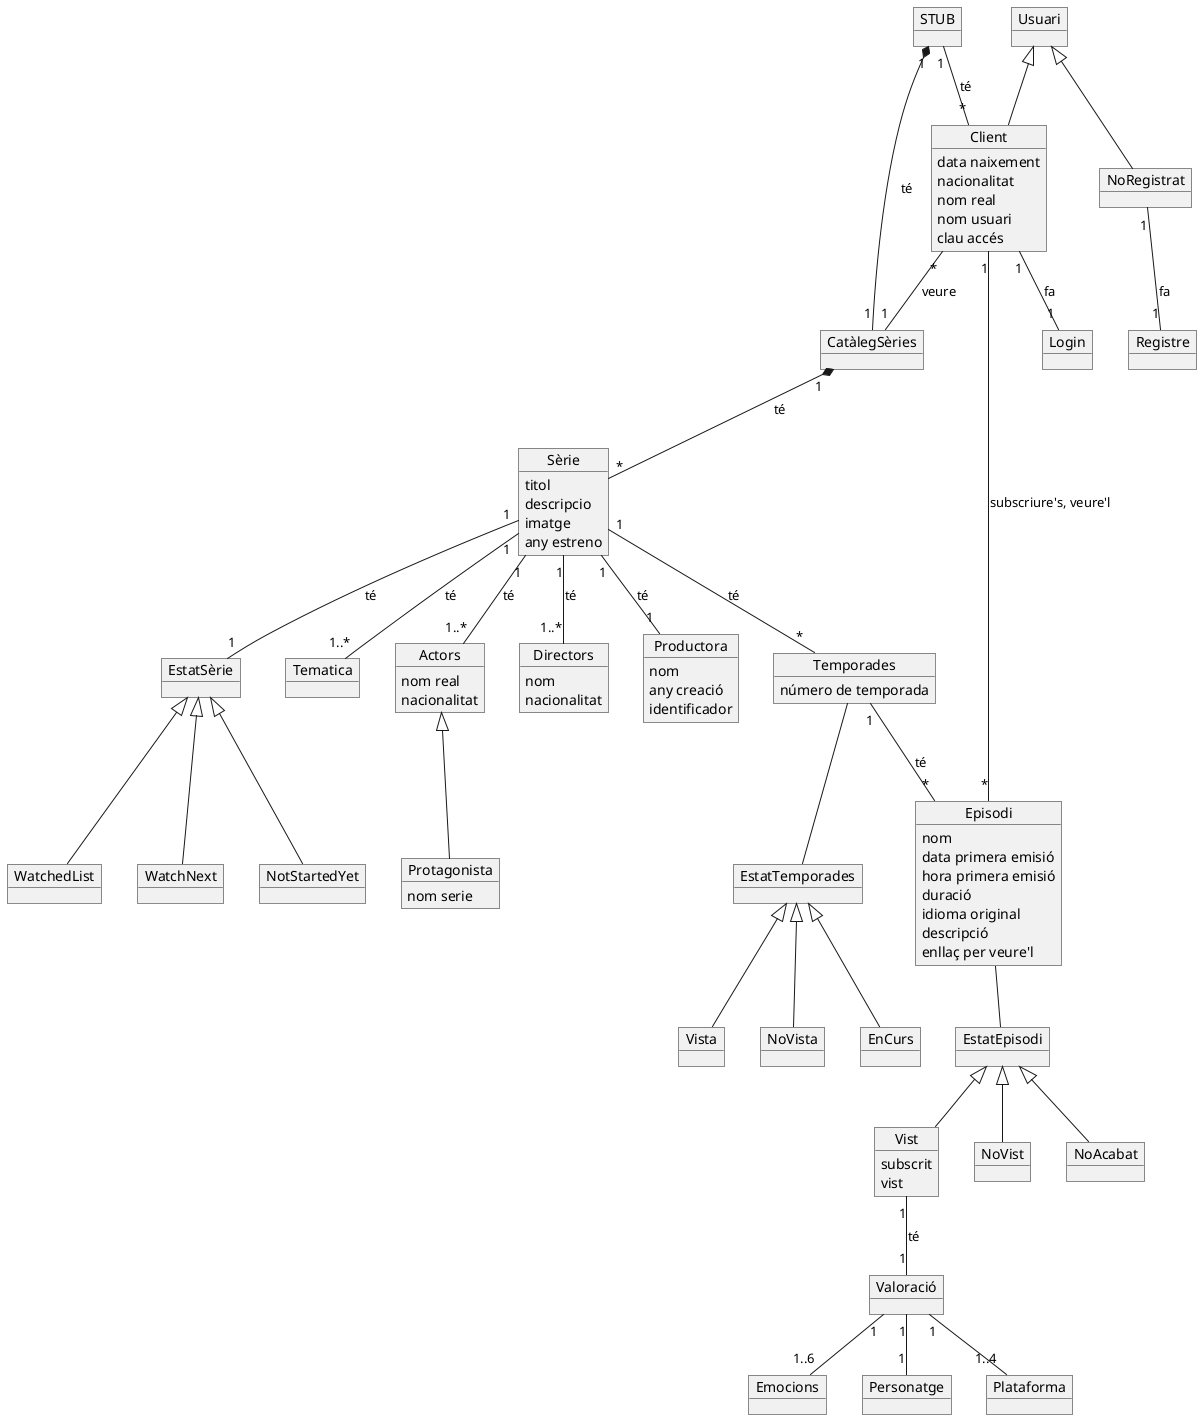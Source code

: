 @startuml

object STUB

object CatàlegSèries

object Sèrie{
    titol
    descripcio
    imatge
    any estreno
}

object EstatSèrie
object WatchedList
object WatchNext
object NotStartedYet

object Tematica

object Actors{
    nom real
    nacionalitat
}
object Protagonista{
    nom serie
}

object Directors{
    nom
    nacionalitat
}

object Productora{
    nom
    any creació
    identificador
}

object Temporades{
    número de temporada
}
object EstatTemporades
object Vista
object NoVista
object EnCurs

object Episodi{
    nom
    data primera emisió
    hora primera emisió
    duració
    idioma original
    descripció
    enllaç per veure'l
}
object EstatEpisodi
object Vist{
    subscrit
    vist
}
object NoVist
object NoAcabat

object Valoració
object Emocions
object Personatge
object Plataforma

object Usuari
object NoRegistrat
object Registre

object Client{
    data naixement
    nacionalitat
    nom real
    nom usuari
    clau accés
}

object Login


STUB "1"*--"1" CatàlegSèries: té
CatàlegSèries "1"*--"*" Sèrie: té

Sèrie "1"--"1" EstatSèrie: té
EstatSèrie <|-- WatchedList
EstatSèrie <|-- WatchNext
EstatSèrie <|-- NotStartedYet

Sèrie "1"--"1..*" Tematica: té

Sèrie "1"--"1..*" Actors: té
Actors <|-- Protagonista

Sèrie "1"--"1..*" Directors: té

Sèrie "1"--"1" Productora: té

Sèrie "1"--"*" Temporades: té
Temporades -- EstatTemporades
EstatTemporades <|-- Vista
EstatTemporades <|-- NoVista
EstatTemporades <|-- EnCurs

Temporades "1"--"*" Episodi: té
Episodi -- EstatEpisodi
EstatEpisodi <|-- Vist
EstatEpisodi <|-- NoVist
EstatEpisodi <|-- NoAcabat

Vist "1"--"1" Valoració: té
Valoració "1"--"1..6" Emocions
Valoració "1"--"1" Personatge
Valoració "1"--"1..4" Plataforma

Usuari <|-- NoRegistrat
NoRegistrat "1"--"1" Registre: fa

Usuari <|-- Client
Client "1"--"1" Login: fa

STUB "1"--"*" Client: té

Client "1"--"*" Episodi: subscriure's, veure'l

Client "*"--"1" CatàlegSèries: veure

@enduml